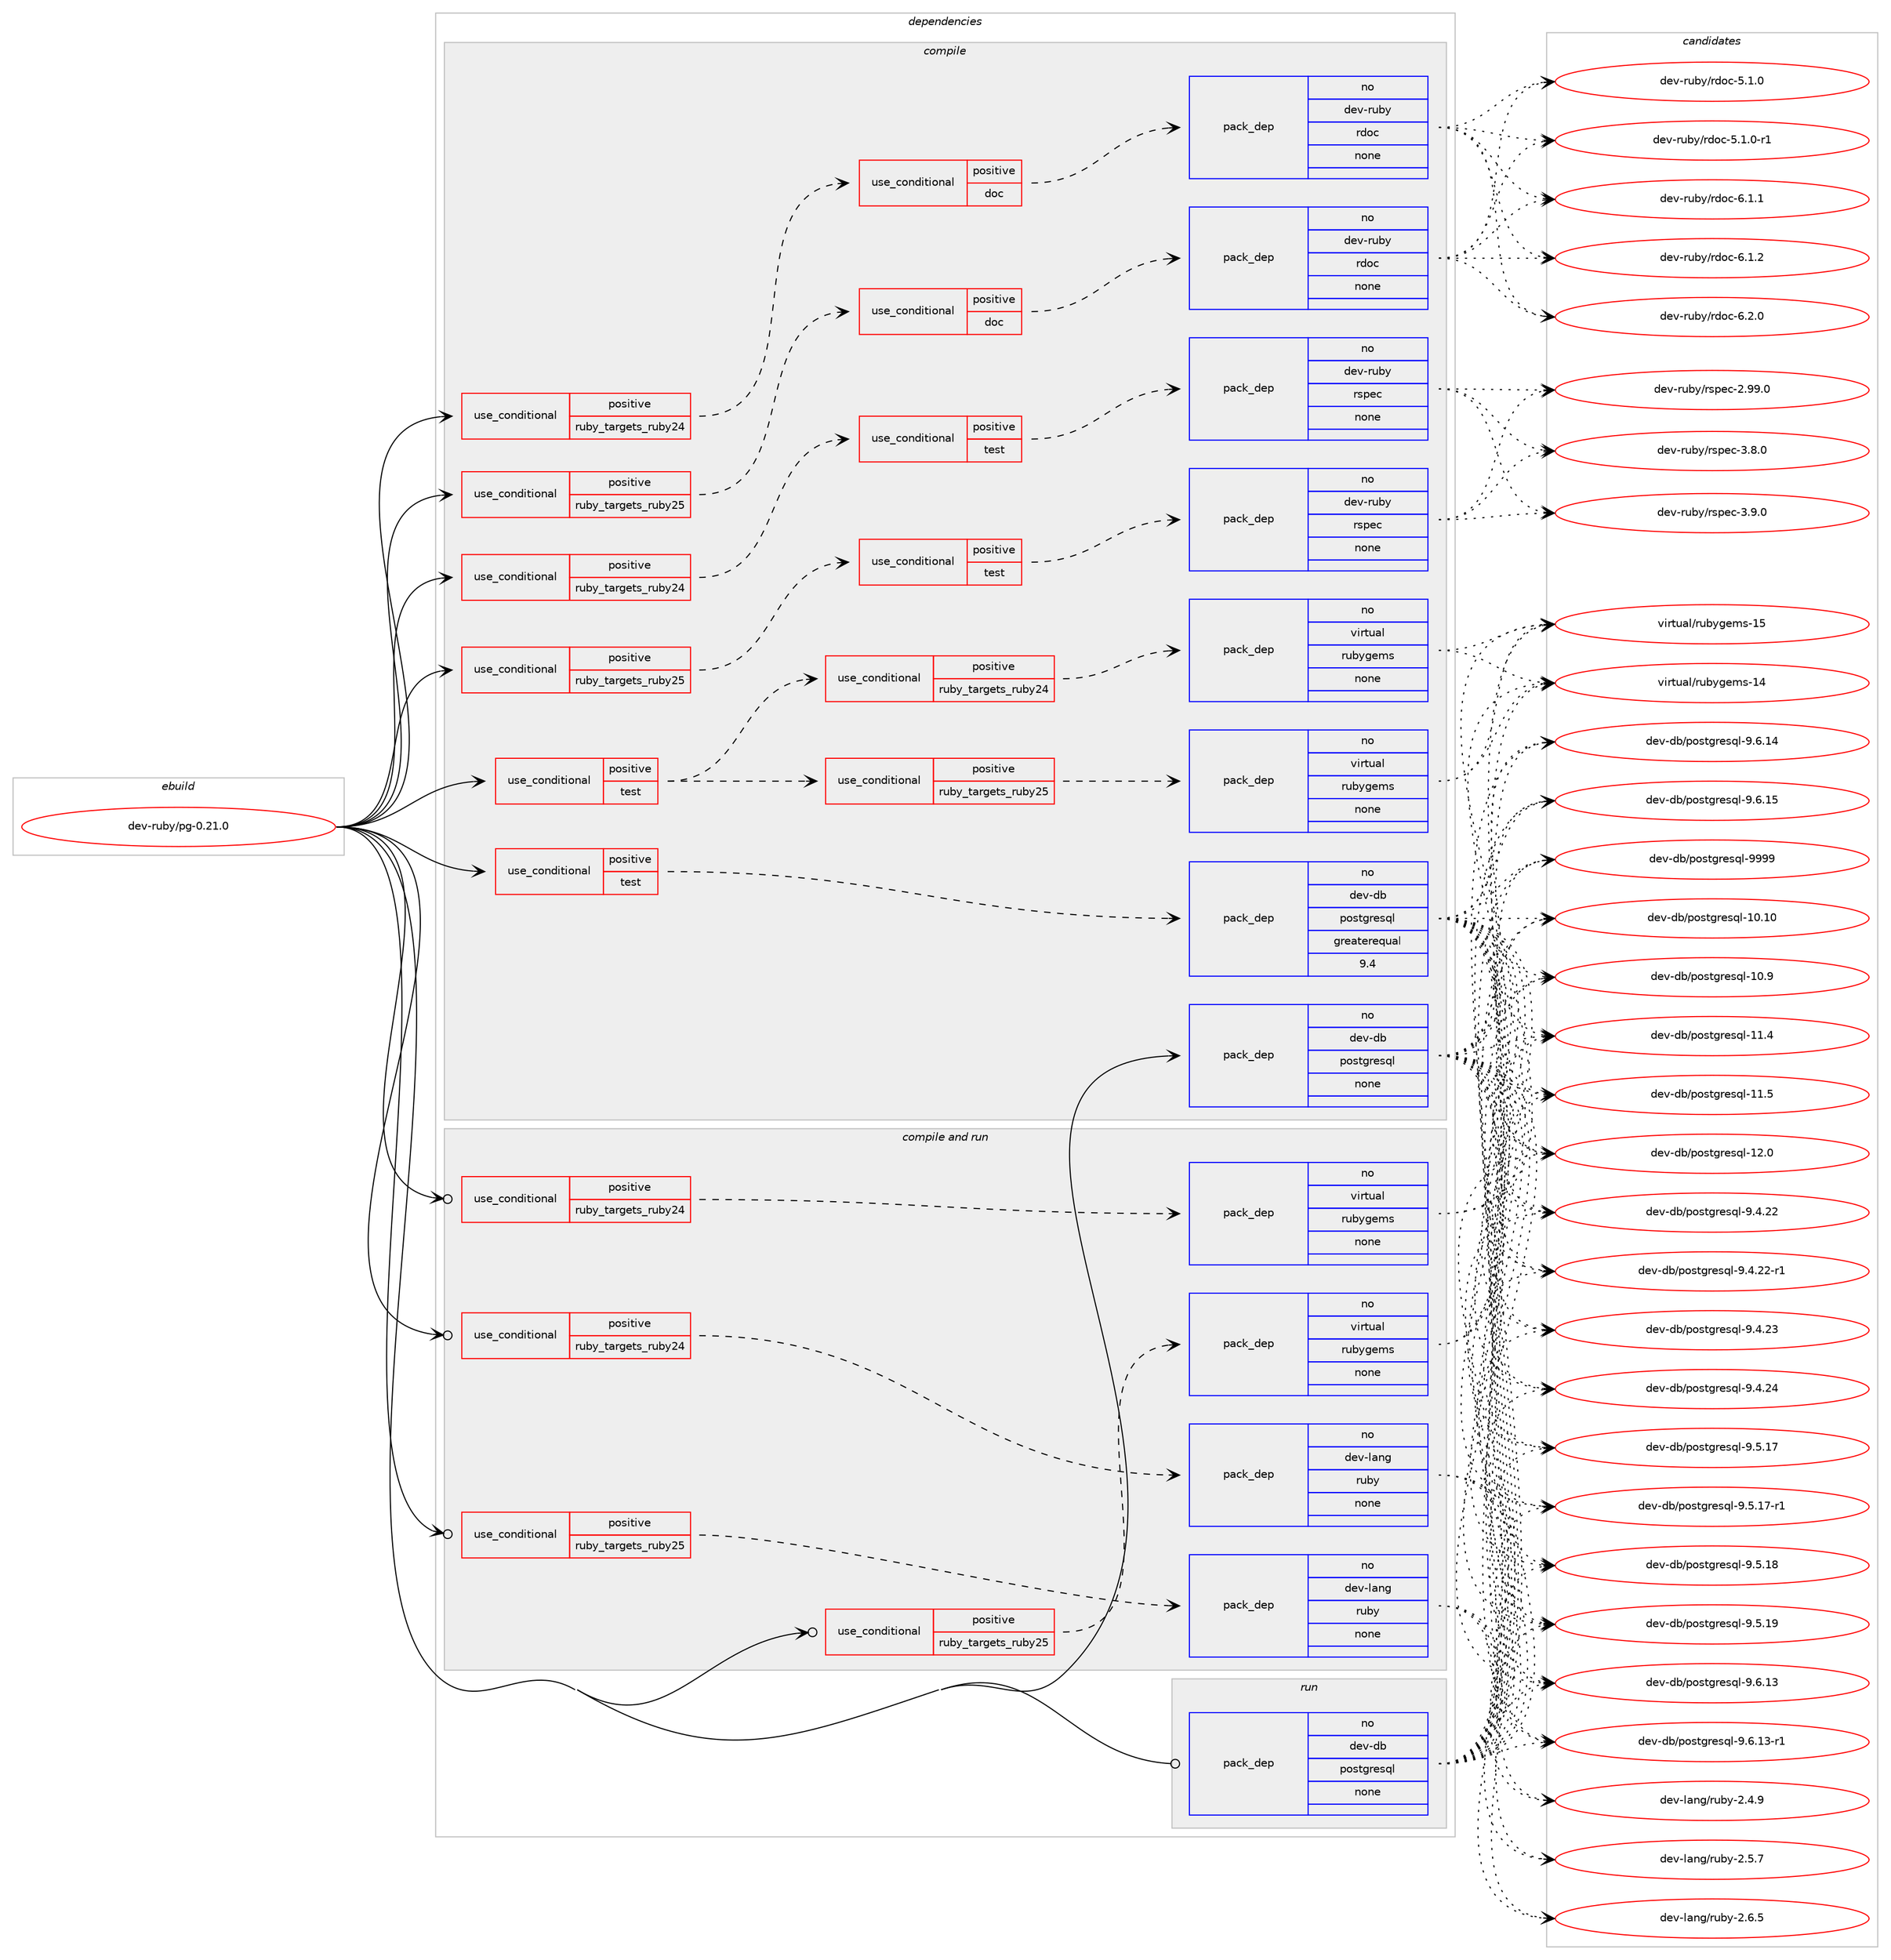 digraph prolog {

# *************
# Graph options
# *************

newrank=true;
concentrate=true;
compound=true;
graph [rankdir=LR,fontname=Helvetica,fontsize=10,ranksep=1.5];#, ranksep=2.5, nodesep=0.2];
edge  [arrowhead=vee];
node  [fontname=Helvetica,fontsize=10];

# **********
# The ebuild
# **********

subgraph cluster_leftcol {
color=gray;
rank=same;
label=<<i>ebuild</i>>;
id [label="dev-ruby/pg-0.21.0", color=red, width=4, href="../dev-ruby/pg-0.21.0.svg"];
}

# ****************
# The dependencies
# ****************

subgraph cluster_midcol {
color=gray;
label=<<i>dependencies</i>>;
subgraph cluster_compile {
fillcolor="#eeeeee";
style=filled;
label=<<i>compile</i>>;
subgraph cond170484 {
dependency700796 [label=<<TABLE BORDER="0" CELLBORDER="1" CELLSPACING="0" CELLPADDING="4"><TR><TD ROWSPAN="3" CELLPADDING="10">use_conditional</TD></TR><TR><TD>positive</TD></TR><TR><TD>ruby_targets_ruby24</TD></TR></TABLE>>, shape=none, color=red];
subgraph cond170485 {
dependency700797 [label=<<TABLE BORDER="0" CELLBORDER="1" CELLSPACING="0" CELLPADDING="4"><TR><TD ROWSPAN="3" CELLPADDING="10">use_conditional</TD></TR><TR><TD>positive</TD></TR><TR><TD>doc</TD></TR></TABLE>>, shape=none, color=red];
subgraph pack518282 {
dependency700798 [label=<<TABLE BORDER="0" CELLBORDER="1" CELLSPACING="0" CELLPADDING="4" WIDTH="220"><TR><TD ROWSPAN="6" CELLPADDING="30">pack_dep</TD></TR><TR><TD WIDTH="110">no</TD></TR><TR><TD>dev-ruby</TD></TR><TR><TD>rdoc</TD></TR><TR><TD>none</TD></TR><TR><TD></TD></TR></TABLE>>, shape=none, color=blue];
}
dependency700797:e -> dependency700798:w [weight=20,style="dashed",arrowhead="vee"];
}
dependency700796:e -> dependency700797:w [weight=20,style="dashed",arrowhead="vee"];
}
id:e -> dependency700796:w [weight=20,style="solid",arrowhead="vee"];
subgraph cond170486 {
dependency700799 [label=<<TABLE BORDER="0" CELLBORDER="1" CELLSPACING="0" CELLPADDING="4"><TR><TD ROWSPAN="3" CELLPADDING="10">use_conditional</TD></TR><TR><TD>positive</TD></TR><TR><TD>ruby_targets_ruby24</TD></TR></TABLE>>, shape=none, color=red];
subgraph cond170487 {
dependency700800 [label=<<TABLE BORDER="0" CELLBORDER="1" CELLSPACING="0" CELLPADDING="4"><TR><TD ROWSPAN="3" CELLPADDING="10">use_conditional</TD></TR><TR><TD>positive</TD></TR><TR><TD>test</TD></TR></TABLE>>, shape=none, color=red];
subgraph pack518283 {
dependency700801 [label=<<TABLE BORDER="0" CELLBORDER="1" CELLSPACING="0" CELLPADDING="4" WIDTH="220"><TR><TD ROWSPAN="6" CELLPADDING="30">pack_dep</TD></TR><TR><TD WIDTH="110">no</TD></TR><TR><TD>dev-ruby</TD></TR><TR><TD>rspec</TD></TR><TR><TD>none</TD></TR><TR><TD></TD></TR></TABLE>>, shape=none, color=blue];
}
dependency700800:e -> dependency700801:w [weight=20,style="dashed",arrowhead="vee"];
}
dependency700799:e -> dependency700800:w [weight=20,style="dashed",arrowhead="vee"];
}
id:e -> dependency700799:w [weight=20,style="solid",arrowhead="vee"];
subgraph cond170488 {
dependency700802 [label=<<TABLE BORDER="0" CELLBORDER="1" CELLSPACING="0" CELLPADDING="4"><TR><TD ROWSPAN="3" CELLPADDING="10">use_conditional</TD></TR><TR><TD>positive</TD></TR><TR><TD>ruby_targets_ruby25</TD></TR></TABLE>>, shape=none, color=red];
subgraph cond170489 {
dependency700803 [label=<<TABLE BORDER="0" CELLBORDER="1" CELLSPACING="0" CELLPADDING="4"><TR><TD ROWSPAN="3" CELLPADDING="10">use_conditional</TD></TR><TR><TD>positive</TD></TR><TR><TD>doc</TD></TR></TABLE>>, shape=none, color=red];
subgraph pack518284 {
dependency700804 [label=<<TABLE BORDER="0" CELLBORDER="1" CELLSPACING="0" CELLPADDING="4" WIDTH="220"><TR><TD ROWSPAN="6" CELLPADDING="30">pack_dep</TD></TR><TR><TD WIDTH="110">no</TD></TR><TR><TD>dev-ruby</TD></TR><TR><TD>rdoc</TD></TR><TR><TD>none</TD></TR><TR><TD></TD></TR></TABLE>>, shape=none, color=blue];
}
dependency700803:e -> dependency700804:w [weight=20,style="dashed",arrowhead="vee"];
}
dependency700802:e -> dependency700803:w [weight=20,style="dashed",arrowhead="vee"];
}
id:e -> dependency700802:w [weight=20,style="solid",arrowhead="vee"];
subgraph cond170490 {
dependency700805 [label=<<TABLE BORDER="0" CELLBORDER="1" CELLSPACING="0" CELLPADDING="4"><TR><TD ROWSPAN="3" CELLPADDING="10">use_conditional</TD></TR><TR><TD>positive</TD></TR><TR><TD>ruby_targets_ruby25</TD></TR></TABLE>>, shape=none, color=red];
subgraph cond170491 {
dependency700806 [label=<<TABLE BORDER="0" CELLBORDER="1" CELLSPACING="0" CELLPADDING="4"><TR><TD ROWSPAN="3" CELLPADDING="10">use_conditional</TD></TR><TR><TD>positive</TD></TR><TR><TD>test</TD></TR></TABLE>>, shape=none, color=red];
subgraph pack518285 {
dependency700807 [label=<<TABLE BORDER="0" CELLBORDER="1" CELLSPACING="0" CELLPADDING="4" WIDTH="220"><TR><TD ROWSPAN="6" CELLPADDING="30">pack_dep</TD></TR><TR><TD WIDTH="110">no</TD></TR><TR><TD>dev-ruby</TD></TR><TR><TD>rspec</TD></TR><TR><TD>none</TD></TR><TR><TD></TD></TR></TABLE>>, shape=none, color=blue];
}
dependency700806:e -> dependency700807:w [weight=20,style="dashed",arrowhead="vee"];
}
dependency700805:e -> dependency700806:w [weight=20,style="dashed",arrowhead="vee"];
}
id:e -> dependency700805:w [weight=20,style="solid",arrowhead="vee"];
subgraph cond170492 {
dependency700808 [label=<<TABLE BORDER="0" CELLBORDER="1" CELLSPACING="0" CELLPADDING="4"><TR><TD ROWSPAN="3" CELLPADDING="10">use_conditional</TD></TR><TR><TD>positive</TD></TR><TR><TD>test</TD></TR></TABLE>>, shape=none, color=red];
subgraph cond170493 {
dependency700809 [label=<<TABLE BORDER="0" CELLBORDER="1" CELLSPACING="0" CELLPADDING="4"><TR><TD ROWSPAN="3" CELLPADDING="10">use_conditional</TD></TR><TR><TD>positive</TD></TR><TR><TD>ruby_targets_ruby24</TD></TR></TABLE>>, shape=none, color=red];
subgraph pack518286 {
dependency700810 [label=<<TABLE BORDER="0" CELLBORDER="1" CELLSPACING="0" CELLPADDING="4" WIDTH="220"><TR><TD ROWSPAN="6" CELLPADDING="30">pack_dep</TD></TR><TR><TD WIDTH="110">no</TD></TR><TR><TD>virtual</TD></TR><TR><TD>rubygems</TD></TR><TR><TD>none</TD></TR><TR><TD></TD></TR></TABLE>>, shape=none, color=blue];
}
dependency700809:e -> dependency700810:w [weight=20,style="dashed",arrowhead="vee"];
}
dependency700808:e -> dependency700809:w [weight=20,style="dashed",arrowhead="vee"];
subgraph cond170494 {
dependency700811 [label=<<TABLE BORDER="0" CELLBORDER="1" CELLSPACING="0" CELLPADDING="4"><TR><TD ROWSPAN="3" CELLPADDING="10">use_conditional</TD></TR><TR><TD>positive</TD></TR><TR><TD>ruby_targets_ruby25</TD></TR></TABLE>>, shape=none, color=red];
subgraph pack518287 {
dependency700812 [label=<<TABLE BORDER="0" CELLBORDER="1" CELLSPACING="0" CELLPADDING="4" WIDTH="220"><TR><TD ROWSPAN="6" CELLPADDING="30">pack_dep</TD></TR><TR><TD WIDTH="110">no</TD></TR><TR><TD>virtual</TD></TR><TR><TD>rubygems</TD></TR><TR><TD>none</TD></TR><TR><TD></TD></TR></TABLE>>, shape=none, color=blue];
}
dependency700811:e -> dependency700812:w [weight=20,style="dashed",arrowhead="vee"];
}
dependency700808:e -> dependency700811:w [weight=20,style="dashed",arrowhead="vee"];
}
id:e -> dependency700808:w [weight=20,style="solid",arrowhead="vee"];
subgraph cond170495 {
dependency700813 [label=<<TABLE BORDER="0" CELLBORDER="1" CELLSPACING="0" CELLPADDING="4"><TR><TD ROWSPAN="3" CELLPADDING="10">use_conditional</TD></TR><TR><TD>positive</TD></TR><TR><TD>test</TD></TR></TABLE>>, shape=none, color=red];
subgraph pack518288 {
dependency700814 [label=<<TABLE BORDER="0" CELLBORDER="1" CELLSPACING="0" CELLPADDING="4" WIDTH="220"><TR><TD ROWSPAN="6" CELLPADDING="30">pack_dep</TD></TR><TR><TD WIDTH="110">no</TD></TR><TR><TD>dev-db</TD></TR><TR><TD>postgresql</TD></TR><TR><TD>greaterequal</TD></TR><TR><TD>9.4</TD></TR></TABLE>>, shape=none, color=blue];
}
dependency700813:e -> dependency700814:w [weight=20,style="dashed",arrowhead="vee"];
}
id:e -> dependency700813:w [weight=20,style="solid",arrowhead="vee"];
subgraph pack518289 {
dependency700815 [label=<<TABLE BORDER="0" CELLBORDER="1" CELLSPACING="0" CELLPADDING="4" WIDTH="220"><TR><TD ROWSPAN="6" CELLPADDING="30">pack_dep</TD></TR><TR><TD WIDTH="110">no</TD></TR><TR><TD>dev-db</TD></TR><TR><TD>postgresql</TD></TR><TR><TD>none</TD></TR><TR><TD></TD></TR></TABLE>>, shape=none, color=blue];
}
id:e -> dependency700815:w [weight=20,style="solid",arrowhead="vee"];
}
subgraph cluster_compileandrun {
fillcolor="#eeeeee";
style=filled;
label=<<i>compile and run</i>>;
subgraph cond170496 {
dependency700816 [label=<<TABLE BORDER="0" CELLBORDER="1" CELLSPACING="0" CELLPADDING="4"><TR><TD ROWSPAN="3" CELLPADDING="10">use_conditional</TD></TR><TR><TD>positive</TD></TR><TR><TD>ruby_targets_ruby24</TD></TR></TABLE>>, shape=none, color=red];
subgraph pack518290 {
dependency700817 [label=<<TABLE BORDER="0" CELLBORDER="1" CELLSPACING="0" CELLPADDING="4" WIDTH="220"><TR><TD ROWSPAN="6" CELLPADDING="30">pack_dep</TD></TR><TR><TD WIDTH="110">no</TD></TR><TR><TD>dev-lang</TD></TR><TR><TD>ruby</TD></TR><TR><TD>none</TD></TR><TR><TD></TD></TR></TABLE>>, shape=none, color=blue];
}
dependency700816:e -> dependency700817:w [weight=20,style="dashed",arrowhead="vee"];
}
id:e -> dependency700816:w [weight=20,style="solid",arrowhead="odotvee"];
subgraph cond170497 {
dependency700818 [label=<<TABLE BORDER="0" CELLBORDER="1" CELLSPACING="0" CELLPADDING="4"><TR><TD ROWSPAN="3" CELLPADDING="10">use_conditional</TD></TR><TR><TD>positive</TD></TR><TR><TD>ruby_targets_ruby24</TD></TR></TABLE>>, shape=none, color=red];
subgraph pack518291 {
dependency700819 [label=<<TABLE BORDER="0" CELLBORDER="1" CELLSPACING="0" CELLPADDING="4" WIDTH="220"><TR><TD ROWSPAN="6" CELLPADDING="30">pack_dep</TD></TR><TR><TD WIDTH="110">no</TD></TR><TR><TD>virtual</TD></TR><TR><TD>rubygems</TD></TR><TR><TD>none</TD></TR><TR><TD></TD></TR></TABLE>>, shape=none, color=blue];
}
dependency700818:e -> dependency700819:w [weight=20,style="dashed",arrowhead="vee"];
}
id:e -> dependency700818:w [weight=20,style="solid",arrowhead="odotvee"];
subgraph cond170498 {
dependency700820 [label=<<TABLE BORDER="0" CELLBORDER="1" CELLSPACING="0" CELLPADDING="4"><TR><TD ROWSPAN="3" CELLPADDING="10">use_conditional</TD></TR><TR><TD>positive</TD></TR><TR><TD>ruby_targets_ruby25</TD></TR></TABLE>>, shape=none, color=red];
subgraph pack518292 {
dependency700821 [label=<<TABLE BORDER="0" CELLBORDER="1" CELLSPACING="0" CELLPADDING="4" WIDTH="220"><TR><TD ROWSPAN="6" CELLPADDING="30">pack_dep</TD></TR><TR><TD WIDTH="110">no</TD></TR><TR><TD>dev-lang</TD></TR><TR><TD>ruby</TD></TR><TR><TD>none</TD></TR><TR><TD></TD></TR></TABLE>>, shape=none, color=blue];
}
dependency700820:e -> dependency700821:w [weight=20,style="dashed",arrowhead="vee"];
}
id:e -> dependency700820:w [weight=20,style="solid",arrowhead="odotvee"];
subgraph cond170499 {
dependency700822 [label=<<TABLE BORDER="0" CELLBORDER="1" CELLSPACING="0" CELLPADDING="4"><TR><TD ROWSPAN="3" CELLPADDING="10">use_conditional</TD></TR><TR><TD>positive</TD></TR><TR><TD>ruby_targets_ruby25</TD></TR></TABLE>>, shape=none, color=red];
subgraph pack518293 {
dependency700823 [label=<<TABLE BORDER="0" CELLBORDER="1" CELLSPACING="0" CELLPADDING="4" WIDTH="220"><TR><TD ROWSPAN="6" CELLPADDING="30">pack_dep</TD></TR><TR><TD WIDTH="110">no</TD></TR><TR><TD>virtual</TD></TR><TR><TD>rubygems</TD></TR><TR><TD>none</TD></TR><TR><TD></TD></TR></TABLE>>, shape=none, color=blue];
}
dependency700822:e -> dependency700823:w [weight=20,style="dashed",arrowhead="vee"];
}
id:e -> dependency700822:w [weight=20,style="solid",arrowhead="odotvee"];
}
subgraph cluster_run {
fillcolor="#eeeeee";
style=filled;
label=<<i>run</i>>;
subgraph pack518294 {
dependency700824 [label=<<TABLE BORDER="0" CELLBORDER="1" CELLSPACING="0" CELLPADDING="4" WIDTH="220"><TR><TD ROWSPAN="6" CELLPADDING="30">pack_dep</TD></TR><TR><TD WIDTH="110">no</TD></TR><TR><TD>dev-db</TD></TR><TR><TD>postgresql</TD></TR><TR><TD>none</TD></TR><TR><TD></TD></TR></TABLE>>, shape=none, color=blue];
}
id:e -> dependency700824:w [weight=20,style="solid",arrowhead="odot"];
}
}

# **************
# The candidates
# **************

subgraph cluster_choices {
rank=same;
color=gray;
label=<<i>candidates</i>>;

subgraph choice518282 {
color=black;
nodesep=1;
choice10010111845114117981214711410011199455346494648 [label="dev-ruby/rdoc-5.1.0", color=red, width=4,href="../dev-ruby/rdoc-5.1.0.svg"];
choice100101118451141179812147114100111994553464946484511449 [label="dev-ruby/rdoc-5.1.0-r1", color=red, width=4,href="../dev-ruby/rdoc-5.1.0-r1.svg"];
choice10010111845114117981214711410011199455446494649 [label="dev-ruby/rdoc-6.1.1", color=red, width=4,href="../dev-ruby/rdoc-6.1.1.svg"];
choice10010111845114117981214711410011199455446494650 [label="dev-ruby/rdoc-6.1.2", color=red, width=4,href="../dev-ruby/rdoc-6.1.2.svg"];
choice10010111845114117981214711410011199455446504648 [label="dev-ruby/rdoc-6.2.0", color=red, width=4,href="../dev-ruby/rdoc-6.2.0.svg"];
dependency700798:e -> choice10010111845114117981214711410011199455346494648:w [style=dotted,weight="100"];
dependency700798:e -> choice100101118451141179812147114100111994553464946484511449:w [style=dotted,weight="100"];
dependency700798:e -> choice10010111845114117981214711410011199455446494649:w [style=dotted,weight="100"];
dependency700798:e -> choice10010111845114117981214711410011199455446494650:w [style=dotted,weight="100"];
dependency700798:e -> choice10010111845114117981214711410011199455446504648:w [style=dotted,weight="100"];
}
subgraph choice518283 {
color=black;
nodesep=1;
choice1001011184511411798121471141151121019945504657574648 [label="dev-ruby/rspec-2.99.0", color=red, width=4,href="../dev-ruby/rspec-2.99.0.svg"];
choice10010111845114117981214711411511210199455146564648 [label="dev-ruby/rspec-3.8.0", color=red, width=4,href="../dev-ruby/rspec-3.8.0.svg"];
choice10010111845114117981214711411511210199455146574648 [label="dev-ruby/rspec-3.9.0", color=red, width=4,href="../dev-ruby/rspec-3.9.0.svg"];
dependency700801:e -> choice1001011184511411798121471141151121019945504657574648:w [style=dotted,weight="100"];
dependency700801:e -> choice10010111845114117981214711411511210199455146564648:w [style=dotted,weight="100"];
dependency700801:e -> choice10010111845114117981214711411511210199455146574648:w [style=dotted,weight="100"];
}
subgraph choice518284 {
color=black;
nodesep=1;
choice10010111845114117981214711410011199455346494648 [label="dev-ruby/rdoc-5.1.0", color=red, width=4,href="../dev-ruby/rdoc-5.1.0.svg"];
choice100101118451141179812147114100111994553464946484511449 [label="dev-ruby/rdoc-5.1.0-r1", color=red, width=4,href="../dev-ruby/rdoc-5.1.0-r1.svg"];
choice10010111845114117981214711410011199455446494649 [label="dev-ruby/rdoc-6.1.1", color=red, width=4,href="../dev-ruby/rdoc-6.1.1.svg"];
choice10010111845114117981214711410011199455446494650 [label="dev-ruby/rdoc-6.1.2", color=red, width=4,href="../dev-ruby/rdoc-6.1.2.svg"];
choice10010111845114117981214711410011199455446504648 [label="dev-ruby/rdoc-6.2.0", color=red, width=4,href="../dev-ruby/rdoc-6.2.0.svg"];
dependency700804:e -> choice10010111845114117981214711410011199455346494648:w [style=dotted,weight="100"];
dependency700804:e -> choice100101118451141179812147114100111994553464946484511449:w [style=dotted,weight="100"];
dependency700804:e -> choice10010111845114117981214711410011199455446494649:w [style=dotted,weight="100"];
dependency700804:e -> choice10010111845114117981214711410011199455446494650:w [style=dotted,weight="100"];
dependency700804:e -> choice10010111845114117981214711410011199455446504648:w [style=dotted,weight="100"];
}
subgraph choice518285 {
color=black;
nodesep=1;
choice1001011184511411798121471141151121019945504657574648 [label="dev-ruby/rspec-2.99.0", color=red, width=4,href="../dev-ruby/rspec-2.99.0.svg"];
choice10010111845114117981214711411511210199455146564648 [label="dev-ruby/rspec-3.8.0", color=red, width=4,href="../dev-ruby/rspec-3.8.0.svg"];
choice10010111845114117981214711411511210199455146574648 [label="dev-ruby/rspec-3.9.0", color=red, width=4,href="../dev-ruby/rspec-3.9.0.svg"];
dependency700807:e -> choice1001011184511411798121471141151121019945504657574648:w [style=dotted,weight="100"];
dependency700807:e -> choice10010111845114117981214711411511210199455146564648:w [style=dotted,weight="100"];
dependency700807:e -> choice10010111845114117981214711411511210199455146574648:w [style=dotted,weight="100"];
}
subgraph choice518286 {
color=black;
nodesep=1;
choice118105114116117971084711411798121103101109115454952 [label="virtual/rubygems-14", color=red, width=4,href="../virtual/rubygems-14.svg"];
choice118105114116117971084711411798121103101109115454953 [label="virtual/rubygems-15", color=red, width=4,href="../virtual/rubygems-15.svg"];
dependency700810:e -> choice118105114116117971084711411798121103101109115454952:w [style=dotted,weight="100"];
dependency700810:e -> choice118105114116117971084711411798121103101109115454953:w [style=dotted,weight="100"];
}
subgraph choice518287 {
color=black;
nodesep=1;
choice118105114116117971084711411798121103101109115454952 [label="virtual/rubygems-14", color=red, width=4,href="../virtual/rubygems-14.svg"];
choice118105114116117971084711411798121103101109115454953 [label="virtual/rubygems-15", color=red, width=4,href="../virtual/rubygems-15.svg"];
dependency700812:e -> choice118105114116117971084711411798121103101109115454952:w [style=dotted,weight="100"];
dependency700812:e -> choice118105114116117971084711411798121103101109115454953:w [style=dotted,weight="100"];
}
subgraph choice518288 {
color=black;
nodesep=1;
choice100101118451009847112111115116103114101115113108454948464948 [label="dev-db/postgresql-10.10", color=red, width=4,href="../dev-db/postgresql-10.10.svg"];
choice1001011184510098471121111151161031141011151131084549484657 [label="dev-db/postgresql-10.9", color=red, width=4,href="../dev-db/postgresql-10.9.svg"];
choice1001011184510098471121111151161031141011151131084549494652 [label="dev-db/postgresql-11.4", color=red, width=4,href="../dev-db/postgresql-11.4.svg"];
choice1001011184510098471121111151161031141011151131084549494653 [label="dev-db/postgresql-11.5", color=red, width=4,href="../dev-db/postgresql-11.5.svg"];
choice1001011184510098471121111151161031141011151131084549504648 [label="dev-db/postgresql-12.0", color=red, width=4,href="../dev-db/postgresql-12.0.svg"];
choice10010111845100984711211111511610311410111511310845574652465050 [label="dev-db/postgresql-9.4.22", color=red, width=4,href="../dev-db/postgresql-9.4.22.svg"];
choice100101118451009847112111115116103114101115113108455746524650504511449 [label="dev-db/postgresql-9.4.22-r1", color=red, width=4,href="../dev-db/postgresql-9.4.22-r1.svg"];
choice10010111845100984711211111511610311410111511310845574652465051 [label="dev-db/postgresql-9.4.23", color=red, width=4,href="../dev-db/postgresql-9.4.23.svg"];
choice10010111845100984711211111511610311410111511310845574652465052 [label="dev-db/postgresql-9.4.24", color=red, width=4,href="../dev-db/postgresql-9.4.24.svg"];
choice10010111845100984711211111511610311410111511310845574653464955 [label="dev-db/postgresql-9.5.17", color=red, width=4,href="../dev-db/postgresql-9.5.17.svg"];
choice100101118451009847112111115116103114101115113108455746534649554511449 [label="dev-db/postgresql-9.5.17-r1", color=red, width=4,href="../dev-db/postgresql-9.5.17-r1.svg"];
choice10010111845100984711211111511610311410111511310845574653464956 [label="dev-db/postgresql-9.5.18", color=red, width=4,href="../dev-db/postgresql-9.5.18.svg"];
choice10010111845100984711211111511610311410111511310845574653464957 [label="dev-db/postgresql-9.5.19", color=red, width=4,href="../dev-db/postgresql-9.5.19.svg"];
choice10010111845100984711211111511610311410111511310845574654464951 [label="dev-db/postgresql-9.6.13", color=red, width=4,href="../dev-db/postgresql-9.6.13.svg"];
choice100101118451009847112111115116103114101115113108455746544649514511449 [label="dev-db/postgresql-9.6.13-r1", color=red, width=4,href="../dev-db/postgresql-9.6.13-r1.svg"];
choice10010111845100984711211111511610311410111511310845574654464952 [label="dev-db/postgresql-9.6.14", color=red, width=4,href="../dev-db/postgresql-9.6.14.svg"];
choice10010111845100984711211111511610311410111511310845574654464953 [label="dev-db/postgresql-9.6.15", color=red, width=4,href="../dev-db/postgresql-9.6.15.svg"];
choice1001011184510098471121111151161031141011151131084557575757 [label="dev-db/postgresql-9999", color=red, width=4,href="../dev-db/postgresql-9999.svg"];
dependency700814:e -> choice100101118451009847112111115116103114101115113108454948464948:w [style=dotted,weight="100"];
dependency700814:e -> choice1001011184510098471121111151161031141011151131084549484657:w [style=dotted,weight="100"];
dependency700814:e -> choice1001011184510098471121111151161031141011151131084549494652:w [style=dotted,weight="100"];
dependency700814:e -> choice1001011184510098471121111151161031141011151131084549494653:w [style=dotted,weight="100"];
dependency700814:e -> choice1001011184510098471121111151161031141011151131084549504648:w [style=dotted,weight="100"];
dependency700814:e -> choice10010111845100984711211111511610311410111511310845574652465050:w [style=dotted,weight="100"];
dependency700814:e -> choice100101118451009847112111115116103114101115113108455746524650504511449:w [style=dotted,weight="100"];
dependency700814:e -> choice10010111845100984711211111511610311410111511310845574652465051:w [style=dotted,weight="100"];
dependency700814:e -> choice10010111845100984711211111511610311410111511310845574652465052:w [style=dotted,weight="100"];
dependency700814:e -> choice10010111845100984711211111511610311410111511310845574653464955:w [style=dotted,weight="100"];
dependency700814:e -> choice100101118451009847112111115116103114101115113108455746534649554511449:w [style=dotted,weight="100"];
dependency700814:e -> choice10010111845100984711211111511610311410111511310845574653464956:w [style=dotted,weight="100"];
dependency700814:e -> choice10010111845100984711211111511610311410111511310845574653464957:w [style=dotted,weight="100"];
dependency700814:e -> choice10010111845100984711211111511610311410111511310845574654464951:w [style=dotted,weight="100"];
dependency700814:e -> choice100101118451009847112111115116103114101115113108455746544649514511449:w [style=dotted,weight="100"];
dependency700814:e -> choice10010111845100984711211111511610311410111511310845574654464952:w [style=dotted,weight="100"];
dependency700814:e -> choice10010111845100984711211111511610311410111511310845574654464953:w [style=dotted,weight="100"];
dependency700814:e -> choice1001011184510098471121111151161031141011151131084557575757:w [style=dotted,weight="100"];
}
subgraph choice518289 {
color=black;
nodesep=1;
choice100101118451009847112111115116103114101115113108454948464948 [label="dev-db/postgresql-10.10", color=red, width=4,href="../dev-db/postgresql-10.10.svg"];
choice1001011184510098471121111151161031141011151131084549484657 [label="dev-db/postgresql-10.9", color=red, width=4,href="../dev-db/postgresql-10.9.svg"];
choice1001011184510098471121111151161031141011151131084549494652 [label="dev-db/postgresql-11.4", color=red, width=4,href="../dev-db/postgresql-11.4.svg"];
choice1001011184510098471121111151161031141011151131084549494653 [label="dev-db/postgresql-11.5", color=red, width=4,href="../dev-db/postgresql-11.5.svg"];
choice1001011184510098471121111151161031141011151131084549504648 [label="dev-db/postgresql-12.0", color=red, width=4,href="../dev-db/postgresql-12.0.svg"];
choice10010111845100984711211111511610311410111511310845574652465050 [label="dev-db/postgresql-9.4.22", color=red, width=4,href="../dev-db/postgresql-9.4.22.svg"];
choice100101118451009847112111115116103114101115113108455746524650504511449 [label="dev-db/postgresql-9.4.22-r1", color=red, width=4,href="../dev-db/postgresql-9.4.22-r1.svg"];
choice10010111845100984711211111511610311410111511310845574652465051 [label="dev-db/postgresql-9.4.23", color=red, width=4,href="../dev-db/postgresql-9.4.23.svg"];
choice10010111845100984711211111511610311410111511310845574652465052 [label="dev-db/postgresql-9.4.24", color=red, width=4,href="../dev-db/postgresql-9.4.24.svg"];
choice10010111845100984711211111511610311410111511310845574653464955 [label="dev-db/postgresql-9.5.17", color=red, width=4,href="../dev-db/postgresql-9.5.17.svg"];
choice100101118451009847112111115116103114101115113108455746534649554511449 [label="dev-db/postgresql-9.5.17-r1", color=red, width=4,href="../dev-db/postgresql-9.5.17-r1.svg"];
choice10010111845100984711211111511610311410111511310845574653464956 [label="dev-db/postgresql-9.5.18", color=red, width=4,href="../dev-db/postgresql-9.5.18.svg"];
choice10010111845100984711211111511610311410111511310845574653464957 [label="dev-db/postgresql-9.5.19", color=red, width=4,href="../dev-db/postgresql-9.5.19.svg"];
choice10010111845100984711211111511610311410111511310845574654464951 [label="dev-db/postgresql-9.6.13", color=red, width=4,href="../dev-db/postgresql-9.6.13.svg"];
choice100101118451009847112111115116103114101115113108455746544649514511449 [label="dev-db/postgresql-9.6.13-r1", color=red, width=4,href="../dev-db/postgresql-9.6.13-r1.svg"];
choice10010111845100984711211111511610311410111511310845574654464952 [label="dev-db/postgresql-9.6.14", color=red, width=4,href="../dev-db/postgresql-9.6.14.svg"];
choice10010111845100984711211111511610311410111511310845574654464953 [label="dev-db/postgresql-9.6.15", color=red, width=4,href="../dev-db/postgresql-9.6.15.svg"];
choice1001011184510098471121111151161031141011151131084557575757 [label="dev-db/postgresql-9999", color=red, width=4,href="../dev-db/postgresql-9999.svg"];
dependency700815:e -> choice100101118451009847112111115116103114101115113108454948464948:w [style=dotted,weight="100"];
dependency700815:e -> choice1001011184510098471121111151161031141011151131084549484657:w [style=dotted,weight="100"];
dependency700815:e -> choice1001011184510098471121111151161031141011151131084549494652:w [style=dotted,weight="100"];
dependency700815:e -> choice1001011184510098471121111151161031141011151131084549494653:w [style=dotted,weight="100"];
dependency700815:e -> choice1001011184510098471121111151161031141011151131084549504648:w [style=dotted,weight="100"];
dependency700815:e -> choice10010111845100984711211111511610311410111511310845574652465050:w [style=dotted,weight="100"];
dependency700815:e -> choice100101118451009847112111115116103114101115113108455746524650504511449:w [style=dotted,weight="100"];
dependency700815:e -> choice10010111845100984711211111511610311410111511310845574652465051:w [style=dotted,weight="100"];
dependency700815:e -> choice10010111845100984711211111511610311410111511310845574652465052:w [style=dotted,weight="100"];
dependency700815:e -> choice10010111845100984711211111511610311410111511310845574653464955:w [style=dotted,weight="100"];
dependency700815:e -> choice100101118451009847112111115116103114101115113108455746534649554511449:w [style=dotted,weight="100"];
dependency700815:e -> choice10010111845100984711211111511610311410111511310845574653464956:w [style=dotted,weight="100"];
dependency700815:e -> choice10010111845100984711211111511610311410111511310845574653464957:w [style=dotted,weight="100"];
dependency700815:e -> choice10010111845100984711211111511610311410111511310845574654464951:w [style=dotted,weight="100"];
dependency700815:e -> choice100101118451009847112111115116103114101115113108455746544649514511449:w [style=dotted,weight="100"];
dependency700815:e -> choice10010111845100984711211111511610311410111511310845574654464952:w [style=dotted,weight="100"];
dependency700815:e -> choice10010111845100984711211111511610311410111511310845574654464953:w [style=dotted,weight="100"];
dependency700815:e -> choice1001011184510098471121111151161031141011151131084557575757:w [style=dotted,weight="100"];
}
subgraph choice518290 {
color=black;
nodesep=1;
choice10010111845108971101034711411798121455046524657 [label="dev-lang/ruby-2.4.9", color=red, width=4,href="../dev-lang/ruby-2.4.9.svg"];
choice10010111845108971101034711411798121455046534655 [label="dev-lang/ruby-2.5.7", color=red, width=4,href="../dev-lang/ruby-2.5.7.svg"];
choice10010111845108971101034711411798121455046544653 [label="dev-lang/ruby-2.6.5", color=red, width=4,href="../dev-lang/ruby-2.6.5.svg"];
dependency700817:e -> choice10010111845108971101034711411798121455046524657:w [style=dotted,weight="100"];
dependency700817:e -> choice10010111845108971101034711411798121455046534655:w [style=dotted,weight="100"];
dependency700817:e -> choice10010111845108971101034711411798121455046544653:w [style=dotted,weight="100"];
}
subgraph choice518291 {
color=black;
nodesep=1;
choice118105114116117971084711411798121103101109115454952 [label="virtual/rubygems-14", color=red, width=4,href="../virtual/rubygems-14.svg"];
choice118105114116117971084711411798121103101109115454953 [label="virtual/rubygems-15", color=red, width=4,href="../virtual/rubygems-15.svg"];
dependency700819:e -> choice118105114116117971084711411798121103101109115454952:w [style=dotted,weight="100"];
dependency700819:e -> choice118105114116117971084711411798121103101109115454953:w [style=dotted,weight="100"];
}
subgraph choice518292 {
color=black;
nodesep=1;
choice10010111845108971101034711411798121455046524657 [label="dev-lang/ruby-2.4.9", color=red, width=4,href="../dev-lang/ruby-2.4.9.svg"];
choice10010111845108971101034711411798121455046534655 [label="dev-lang/ruby-2.5.7", color=red, width=4,href="../dev-lang/ruby-2.5.7.svg"];
choice10010111845108971101034711411798121455046544653 [label="dev-lang/ruby-2.6.5", color=red, width=4,href="../dev-lang/ruby-2.6.5.svg"];
dependency700821:e -> choice10010111845108971101034711411798121455046524657:w [style=dotted,weight="100"];
dependency700821:e -> choice10010111845108971101034711411798121455046534655:w [style=dotted,weight="100"];
dependency700821:e -> choice10010111845108971101034711411798121455046544653:w [style=dotted,weight="100"];
}
subgraph choice518293 {
color=black;
nodesep=1;
choice118105114116117971084711411798121103101109115454952 [label="virtual/rubygems-14", color=red, width=4,href="../virtual/rubygems-14.svg"];
choice118105114116117971084711411798121103101109115454953 [label="virtual/rubygems-15", color=red, width=4,href="../virtual/rubygems-15.svg"];
dependency700823:e -> choice118105114116117971084711411798121103101109115454952:w [style=dotted,weight="100"];
dependency700823:e -> choice118105114116117971084711411798121103101109115454953:w [style=dotted,weight="100"];
}
subgraph choice518294 {
color=black;
nodesep=1;
choice100101118451009847112111115116103114101115113108454948464948 [label="dev-db/postgresql-10.10", color=red, width=4,href="../dev-db/postgresql-10.10.svg"];
choice1001011184510098471121111151161031141011151131084549484657 [label="dev-db/postgresql-10.9", color=red, width=4,href="../dev-db/postgresql-10.9.svg"];
choice1001011184510098471121111151161031141011151131084549494652 [label="dev-db/postgresql-11.4", color=red, width=4,href="../dev-db/postgresql-11.4.svg"];
choice1001011184510098471121111151161031141011151131084549494653 [label="dev-db/postgresql-11.5", color=red, width=4,href="../dev-db/postgresql-11.5.svg"];
choice1001011184510098471121111151161031141011151131084549504648 [label="dev-db/postgresql-12.0", color=red, width=4,href="../dev-db/postgresql-12.0.svg"];
choice10010111845100984711211111511610311410111511310845574652465050 [label="dev-db/postgresql-9.4.22", color=red, width=4,href="../dev-db/postgresql-9.4.22.svg"];
choice100101118451009847112111115116103114101115113108455746524650504511449 [label="dev-db/postgresql-9.4.22-r1", color=red, width=4,href="../dev-db/postgresql-9.4.22-r1.svg"];
choice10010111845100984711211111511610311410111511310845574652465051 [label="dev-db/postgresql-9.4.23", color=red, width=4,href="../dev-db/postgresql-9.4.23.svg"];
choice10010111845100984711211111511610311410111511310845574652465052 [label="dev-db/postgresql-9.4.24", color=red, width=4,href="../dev-db/postgresql-9.4.24.svg"];
choice10010111845100984711211111511610311410111511310845574653464955 [label="dev-db/postgresql-9.5.17", color=red, width=4,href="../dev-db/postgresql-9.5.17.svg"];
choice100101118451009847112111115116103114101115113108455746534649554511449 [label="dev-db/postgresql-9.5.17-r1", color=red, width=4,href="../dev-db/postgresql-9.5.17-r1.svg"];
choice10010111845100984711211111511610311410111511310845574653464956 [label="dev-db/postgresql-9.5.18", color=red, width=4,href="../dev-db/postgresql-9.5.18.svg"];
choice10010111845100984711211111511610311410111511310845574653464957 [label="dev-db/postgresql-9.5.19", color=red, width=4,href="../dev-db/postgresql-9.5.19.svg"];
choice10010111845100984711211111511610311410111511310845574654464951 [label="dev-db/postgresql-9.6.13", color=red, width=4,href="../dev-db/postgresql-9.6.13.svg"];
choice100101118451009847112111115116103114101115113108455746544649514511449 [label="dev-db/postgresql-9.6.13-r1", color=red, width=4,href="../dev-db/postgresql-9.6.13-r1.svg"];
choice10010111845100984711211111511610311410111511310845574654464952 [label="dev-db/postgresql-9.6.14", color=red, width=4,href="../dev-db/postgresql-9.6.14.svg"];
choice10010111845100984711211111511610311410111511310845574654464953 [label="dev-db/postgresql-9.6.15", color=red, width=4,href="../dev-db/postgresql-9.6.15.svg"];
choice1001011184510098471121111151161031141011151131084557575757 [label="dev-db/postgresql-9999", color=red, width=4,href="../dev-db/postgresql-9999.svg"];
dependency700824:e -> choice100101118451009847112111115116103114101115113108454948464948:w [style=dotted,weight="100"];
dependency700824:e -> choice1001011184510098471121111151161031141011151131084549484657:w [style=dotted,weight="100"];
dependency700824:e -> choice1001011184510098471121111151161031141011151131084549494652:w [style=dotted,weight="100"];
dependency700824:e -> choice1001011184510098471121111151161031141011151131084549494653:w [style=dotted,weight="100"];
dependency700824:e -> choice1001011184510098471121111151161031141011151131084549504648:w [style=dotted,weight="100"];
dependency700824:e -> choice10010111845100984711211111511610311410111511310845574652465050:w [style=dotted,weight="100"];
dependency700824:e -> choice100101118451009847112111115116103114101115113108455746524650504511449:w [style=dotted,weight="100"];
dependency700824:e -> choice10010111845100984711211111511610311410111511310845574652465051:w [style=dotted,weight="100"];
dependency700824:e -> choice10010111845100984711211111511610311410111511310845574652465052:w [style=dotted,weight="100"];
dependency700824:e -> choice10010111845100984711211111511610311410111511310845574653464955:w [style=dotted,weight="100"];
dependency700824:e -> choice100101118451009847112111115116103114101115113108455746534649554511449:w [style=dotted,weight="100"];
dependency700824:e -> choice10010111845100984711211111511610311410111511310845574653464956:w [style=dotted,weight="100"];
dependency700824:e -> choice10010111845100984711211111511610311410111511310845574653464957:w [style=dotted,weight="100"];
dependency700824:e -> choice10010111845100984711211111511610311410111511310845574654464951:w [style=dotted,weight="100"];
dependency700824:e -> choice100101118451009847112111115116103114101115113108455746544649514511449:w [style=dotted,weight="100"];
dependency700824:e -> choice10010111845100984711211111511610311410111511310845574654464952:w [style=dotted,weight="100"];
dependency700824:e -> choice10010111845100984711211111511610311410111511310845574654464953:w [style=dotted,weight="100"];
dependency700824:e -> choice1001011184510098471121111151161031141011151131084557575757:w [style=dotted,weight="100"];
}
}

}
